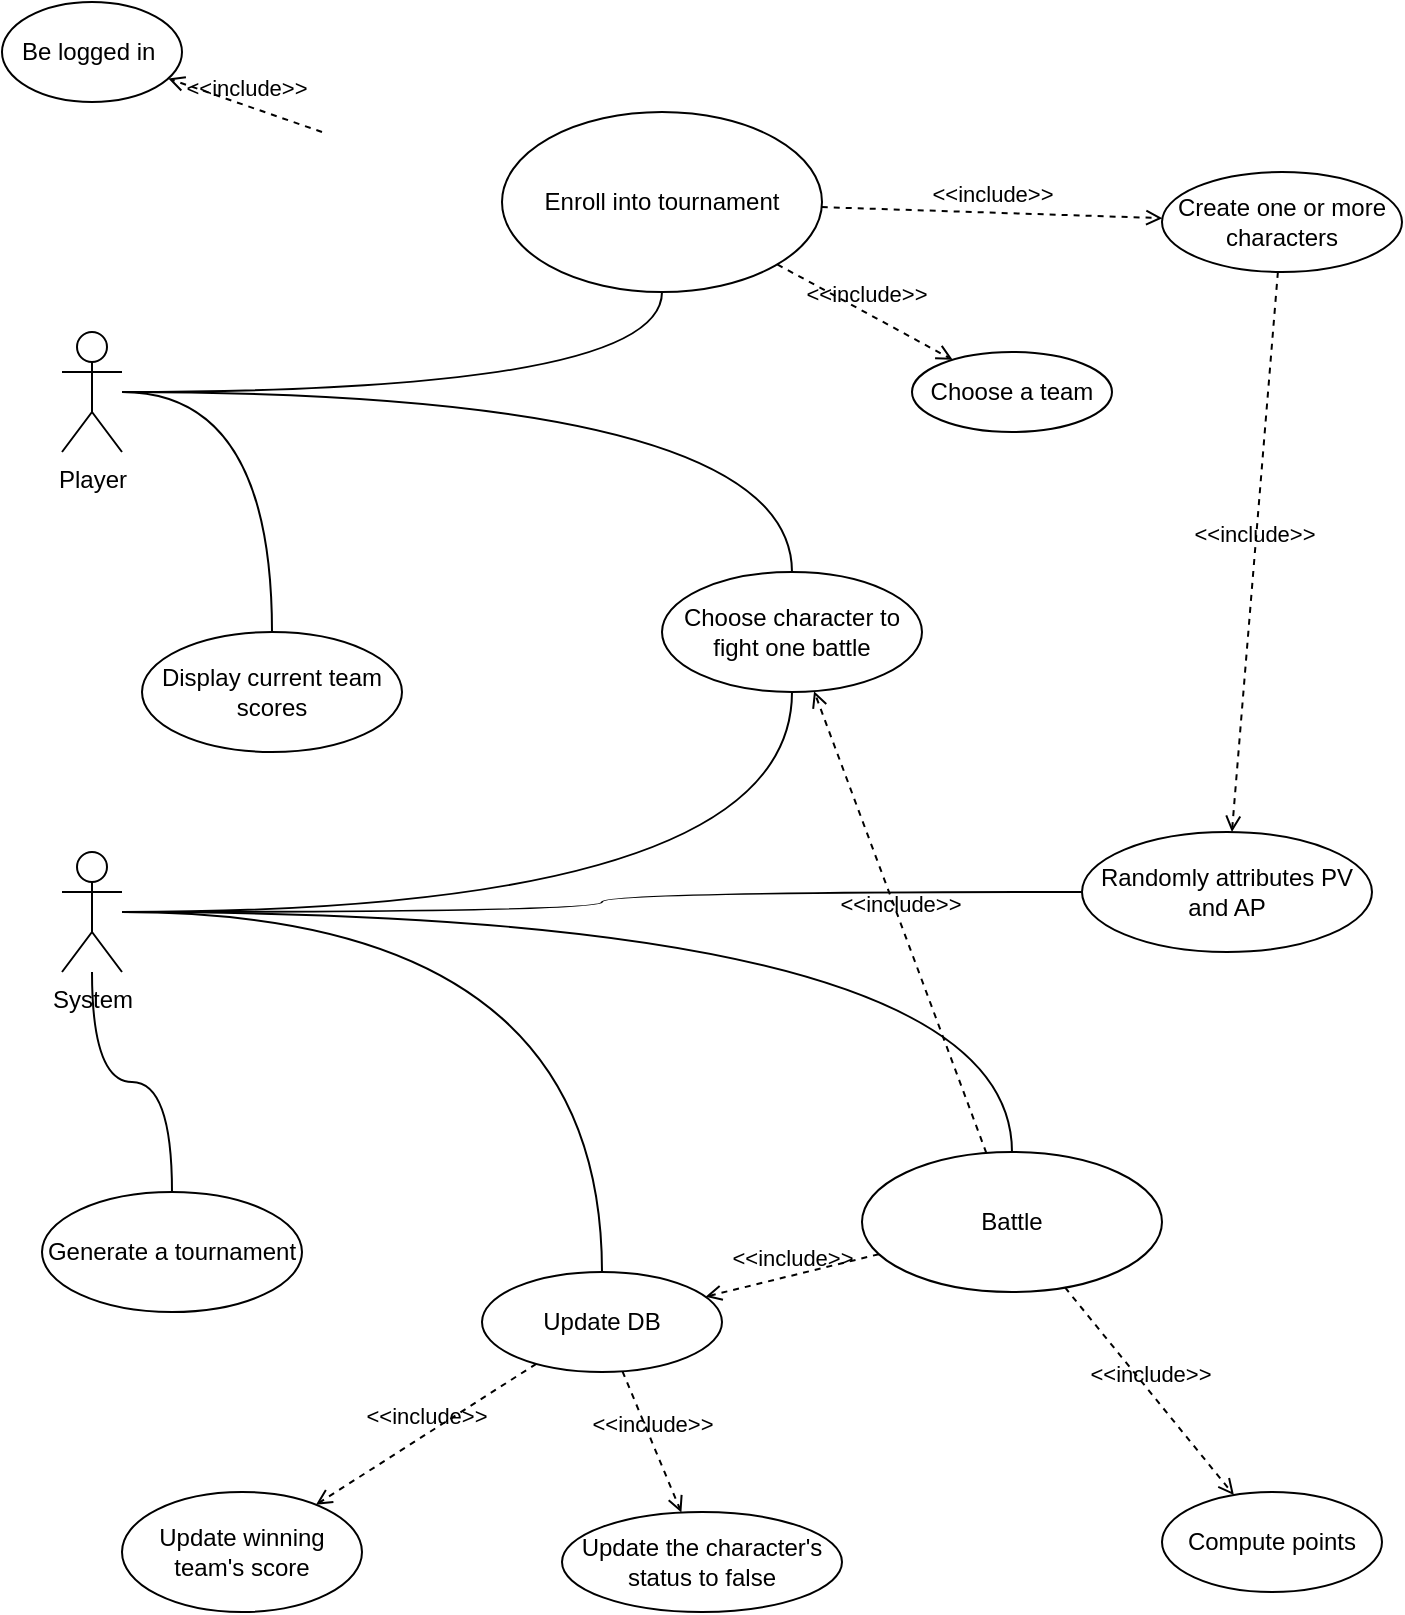 <mxfile version="15.8.6" type="device"><diagram id="SIdMfcvXkYgXGW_Gk7BN" name="Page-1"><mxGraphModel dx="1038" dy="609" grid="1" gridSize="10" guides="1" tooltips="1" connect="1" arrows="1" fold="1" page="1" pageScale="1" pageWidth="850" pageHeight="1100" math="0" shadow="0"><root><mxCell id="0"/><mxCell id="1" parent="0"/><mxCell id="keCXe1b-nNj_z0yTYkai-1" value="Be logged in&amp;nbsp;" style="ellipse;whiteSpace=wrap;html=1;" vertex="1" parent="1"><mxGeometry x="40" y="35" width="90" height="50" as="geometry"/></mxCell><mxCell id="keCXe1b-nNj_z0yTYkai-52" style="edgeStyle=orthogonalEdgeStyle;curved=1;rounded=0;orthogonalLoop=1;jettySize=auto;html=1;endArrow=none;endFill=0;" edge="1" parent="1" source="keCXe1b-nNj_z0yTYkai-2" target="keCXe1b-nNj_z0yTYkai-3"><mxGeometry relative="1" as="geometry"/></mxCell><mxCell id="keCXe1b-nNj_z0yTYkai-53" style="edgeStyle=orthogonalEdgeStyle;curved=1;rounded=0;orthogonalLoop=1;jettySize=auto;html=1;endArrow=none;endFill=0;" edge="1" parent="1" source="keCXe1b-nNj_z0yTYkai-2" target="keCXe1b-nNj_z0yTYkai-38"><mxGeometry relative="1" as="geometry"/></mxCell><mxCell id="keCXe1b-nNj_z0yTYkai-54" style="edgeStyle=orthogonalEdgeStyle;curved=1;rounded=0;orthogonalLoop=1;jettySize=auto;html=1;endArrow=none;endFill=0;" edge="1" parent="1" source="keCXe1b-nNj_z0yTYkai-2" target="keCXe1b-nNj_z0yTYkai-10"><mxGeometry relative="1" as="geometry"><Array as="points"><mxPoint x="435" y="230"/></Array></mxGeometry></mxCell><mxCell id="keCXe1b-nNj_z0yTYkai-2" value="Player" style="shape=umlActor;verticalLabelPosition=bottom;verticalAlign=top;html=1;" vertex="1" parent="1"><mxGeometry x="70" y="200" width="30" height="60" as="geometry"/></mxCell><mxCell id="keCXe1b-nNj_z0yTYkai-3" value="Enroll into tournament" style="ellipse;whiteSpace=wrap;html=1;" vertex="1" parent="1"><mxGeometry x="290" y="90" width="160" height="90" as="geometry"/></mxCell><mxCell id="keCXe1b-nNj_z0yTYkai-4" value="&amp;lt;&amp;lt;include&amp;gt;&amp;gt;" style="html=1;verticalAlign=bottom;labelBackgroundColor=none;endArrow=open;endFill=0;dashed=1;rounded=0;" edge="1" parent="1" target="keCXe1b-nNj_z0yTYkai-1"><mxGeometry width="160" relative="1" as="geometry"><mxPoint x="200" y="100" as="sourcePoint"/><mxPoint x="500" y="190" as="targetPoint"/></mxGeometry></mxCell><mxCell id="keCXe1b-nNj_z0yTYkai-6" value="Create one or more characters" style="ellipse;whiteSpace=wrap;html=1;" vertex="1" parent="1"><mxGeometry x="620" y="120" width="120" height="50" as="geometry"/></mxCell><mxCell id="keCXe1b-nNj_z0yTYkai-8" value="Choose a team" style="ellipse;whiteSpace=wrap;html=1;" vertex="1" parent="1"><mxGeometry x="495" y="210" width="100" height="40" as="geometry"/></mxCell><mxCell id="keCXe1b-nNj_z0yTYkai-10" value="Choose character to fight one battle" style="ellipse;whiteSpace=wrap;html=1;" vertex="1" parent="1"><mxGeometry x="370" y="320" width="130" height="60" as="geometry"/></mxCell><mxCell id="keCXe1b-nNj_z0yTYkai-12" value="&amp;lt;&amp;lt;include&amp;gt;&amp;gt;" style="html=1;verticalAlign=bottom;labelBackgroundColor=none;endArrow=open;endFill=0;dashed=1;rounded=0;" edge="1" parent="1" source="keCXe1b-nNj_z0yTYkai-3" target="keCXe1b-nNj_z0yTYkai-8"><mxGeometry width="160" relative="1" as="geometry"><mxPoint x="550" y="140" as="sourcePoint"/><mxPoint x="669.084" y="90.062" as="targetPoint"/></mxGeometry></mxCell><mxCell id="keCXe1b-nNj_z0yTYkai-13" value="&amp;lt;&amp;lt;include&amp;gt;&amp;gt;" style="html=1;verticalAlign=bottom;labelBackgroundColor=none;endArrow=open;endFill=0;dashed=1;rounded=0;" edge="1" parent="1" source="keCXe1b-nNj_z0yTYkai-3" target="keCXe1b-nNj_z0yTYkai-6"><mxGeometry width="160" relative="1" as="geometry"><mxPoint x="550" y="140" as="sourcePoint"/><mxPoint x="669.084" y="90.062" as="targetPoint"/></mxGeometry></mxCell><mxCell id="keCXe1b-nNj_z0yTYkai-44" style="edgeStyle=orthogonalEdgeStyle;curved=1;rounded=0;orthogonalLoop=1;jettySize=auto;html=1;endArrow=none;endFill=0;" edge="1" parent="1" source="keCXe1b-nNj_z0yTYkai-14" target="keCXe1b-nNj_z0yTYkai-22"><mxGeometry relative="1" as="geometry"/></mxCell><mxCell id="keCXe1b-nNj_z0yTYkai-45" style="edgeStyle=orthogonalEdgeStyle;curved=1;rounded=0;orthogonalLoop=1;jettySize=auto;html=1;endArrow=none;endFill=0;" edge="1" parent="1" source="keCXe1b-nNj_z0yTYkai-14" target="keCXe1b-nNj_z0yTYkai-28"><mxGeometry relative="1" as="geometry"/></mxCell><mxCell id="keCXe1b-nNj_z0yTYkai-46" style="edgeStyle=orthogonalEdgeStyle;curved=1;rounded=0;orthogonalLoop=1;jettySize=auto;html=1;endArrow=none;endFill=0;" edge="1" parent="1" source="keCXe1b-nNj_z0yTYkai-14" target="keCXe1b-nNj_z0yTYkai-18"><mxGeometry relative="1" as="geometry"/></mxCell><mxCell id="keCXe1b-nNj_z0yTYkai-47" style="edgeStyle=orthogonalEdgeStyle;curved=1;rounded=0;orthogonalLoop=1;jettySize=auto;html=1;endArrow=none;endFill=0;" edge="1" parent="1" source="keCXe1b-nNj_z0yTYkai-14" target="keCXe1b-nNj_z0yTYkai-15"><mxGeometry relative="1" as="geometry"/></mxCell><mxCell id="keCXe1b-nNj_z0yTYkai-49" style="edgeStyle=orthogonalEdgeStyle;curved=1;rounded=0;orthogonalLoop=1;jettySize=auto;html=1;endArrow=none;endFill=0;" edge="1" parent="1" source="keCXe1b-nNj_z0yTYkai-14" target="keCXe1b-nNj_z0yTYkai-10"><mxGeometry relative="1" as="geometry"/></mxCell><mxCell id="keCXe1b-nNj_z0yTYkai-14" value="System" style="shape=umlActor;verticalLabelPosition=bottom;verticalAlign=top;html=1;" vertex="1" parent="1"><mxGeometry x="70" y="460" width="30" height="60" as="geometry"/></mxCell><mxCell id="keCXe1b-nNj_z0yTYkai-15" value="Battle" style="ellipse;whiteSpace=wrap;html=1;" vertex="1" parent="1"><mxGeometry x="470" y="610" width="150" height="70" as="geometry"/></mxCell><mxCell id="keCXe1b-nNj_z0yTYkai-17" value="&amp;lt;&amp;lt;include&amp;gt;&amp;gt;" style="html=1;verticalAlign=bottom;labelBackgroundColor=none;endArrow=open;endFill=0;dashed=1;rounded=0;" edge="1" parent="1" source="keCXe1b-nNj_z0yTYkai-15" target="keCXe1b-nNj_z0yTYkai-10"><mxGeometry width="160" relative="1" as="geometry"><mxPoint x="410.003" y="356.247" as="sourcePoint"/><mxPoint x="467.834" y="440.0" as="targetPoint"/></mxGeometry></mxCell><mxCell id="keCXe1b-nNj_z0yTYkai-18" value="Update DB" style="ellipse;whiteSpace=wrap;html=1;" vertex="1" parent="1"><mxGeometry x="280" y="670" width="120" height="50" as="geometry"/></mxCell><mxCell id="keCXe1b-nNj_z0yTYkai-22" value="Randomly attributes PV and AP" style="ellipse;whiteSpace=wrap;html=1;" vertex="1" parent="1"><mxGeometry x="580" y="450" width="145" height="60" as="geometry"/></mxCell><mxCell id="keCXe1b-nNj_z0yTYkai-23" value="&amp;lt;&amp;lt;include&amp;gt;&amp;gt;" style="html=1;verticalAlign=bottom;labelBackgroundColor=none;endArrow=open;endFill=0;dashed=1;rounded=0;" edge="1" parent="1" source="keCXe1b-nNj_z0yTYkai-15" target="keCXe1b-nNj_z0yTYkai-18"><mxGeometry width="160" relative="1" as="geometry"><mxPoint x="465" y="610" as="sourcePoint"/><mxPoint x="450" y="510" as="targetPoint"/></mxGeometry></mxCell><mxCell id="keCXe1b-nNj_z0yTYkai-24" value="&amp;lt;&amp;lt;include&amp;gt;&amp;gt;" style="html=1;verticalAlign=bottom;labelBackgroundColor=none;endArrow=open;endFill=0;dashed=1;rounded=0;" edge="1" parent="1" source="keCXe1b-nNj_z0yTYkai-6" target="keCXe1b-nNj_z0yTYkai-22"><mxGeometry width="160" relative="1" as="geometry"><mxPoint x="640" y="180" as="sourcePoint"/><mxPoint x="741.326" y="166.024" as="targetPoint"/></mxGeometry></mxCell><mxCell id="keCXe1b-nNj_z0yTYkai-26" value="Compute points" style="ellipse;whiteSpace=wrap;html=1;" vertex="1" parent="1"><mxGeometry x="620" y="780" width="110" height="50" as="geometry"/></mxCell><mxCell id="keCXe1b-nNj_z0yTYkai-27" value="&amp;lt;&amp;lt;include&amp;gt;&amp;gt;" style="html=1;verticalAlign=bottom;labelBackgroundColor=none;endArrow=open;endFill=0;dashed=1;rounded=0;" edge="1" parent="1" source="keCXe1b-nNj_z0yTYkai-15" target="keCXe1b-nNj_z0yTYkai-26"><mxGeometry width="160" relative="1" as="geometry"><mxPoint x="476.267" y="546.766" as="sourcePoint"/><mxPoint x="364.753" y="588.348" as="targetPoint"/></mxGeometry></mxCell><mxCell id="keCXe1b-nNj_z0yTYkai-28" value="Generate a tournament" style="ellipse;whiteSpace=wrap;html=1;" vertex="1" parent="1"><mxGeometry x="60" y="630" width="130" height="60" as="geometry"/></mxCell><mxCell id="keCXe1b-nNj_z0yTYkai-34" value="Update the character's status to false" style="ellipse;whiteSpace=wrap;html=1;" vertex="1" parent="1"><mxGeometry x="320" y="790" width="140" height="50" as="geometry"/></mxCell><mxCell id="keCXe1b-nNj_z0yTYkai-35" value="&amp;lt;&amp;lt;include&amp;gt;&amp;gt;" style="html=1;verticalAlign=bottom;labelBackgroundColor=none;endArrow=open;endFill=0;dashed=1;rounded=0;" edge="1" parent="1" source="keCXe1b-nNj_z0yTYkai-18" target="keCXe1b-nNj_z0yTYkai-34"><mxGeometry width="160" relative="1" as="geometry"><mxPoint x="420" y="610" as="sourcePoint"/><mxPoint x="450" y="670" as="targetPoint"/></mxGeometry></mxCell><mxCell id="keCXe1b-nNj_z0yTYkai-36" value="Update winning team's score" style="ellipse;whiteSpace=wrap;html=1;" vertex="1" parent="1"><mxGeometry x="100" y="780" width="120" height="60" as="geometry"/></mxCell><mxCell id="keCXe1b-nNj_z0yTYkai-37" value="&amp;lt;&amp;lt;include&amp;gt;&amp;gt;" style="html=1;verticalAlign=bottom;labelBackgroundColor=none;endArrow=open;endFill=0;dashed=1;rounded=0;" edge="1" parent="1" source="keCXe1b-nNj_z0yTYkai-18" target="keCXe1b-nNj_z0yTYkai-36"><mxGeometry width="160" relative="1" as="geometry"><mxPoint x="337.839" y="628.869" as="sourcePoint"/><mxPoint x="391.888" y="700.851" as="targetPoint"/></mxGeometry></mxCell><mxCell id="keCXe1b-nNj_z0yTYkai-38" value="Display current team scores" style="ellipse;whiteSpace=wrap;html=1;" vertex="1" parent="1"><mxGeometry x="110" y="350" width="130" height="60" as="geometry"/></mxCell></root></mxGraphModel></diagram></mxfile>